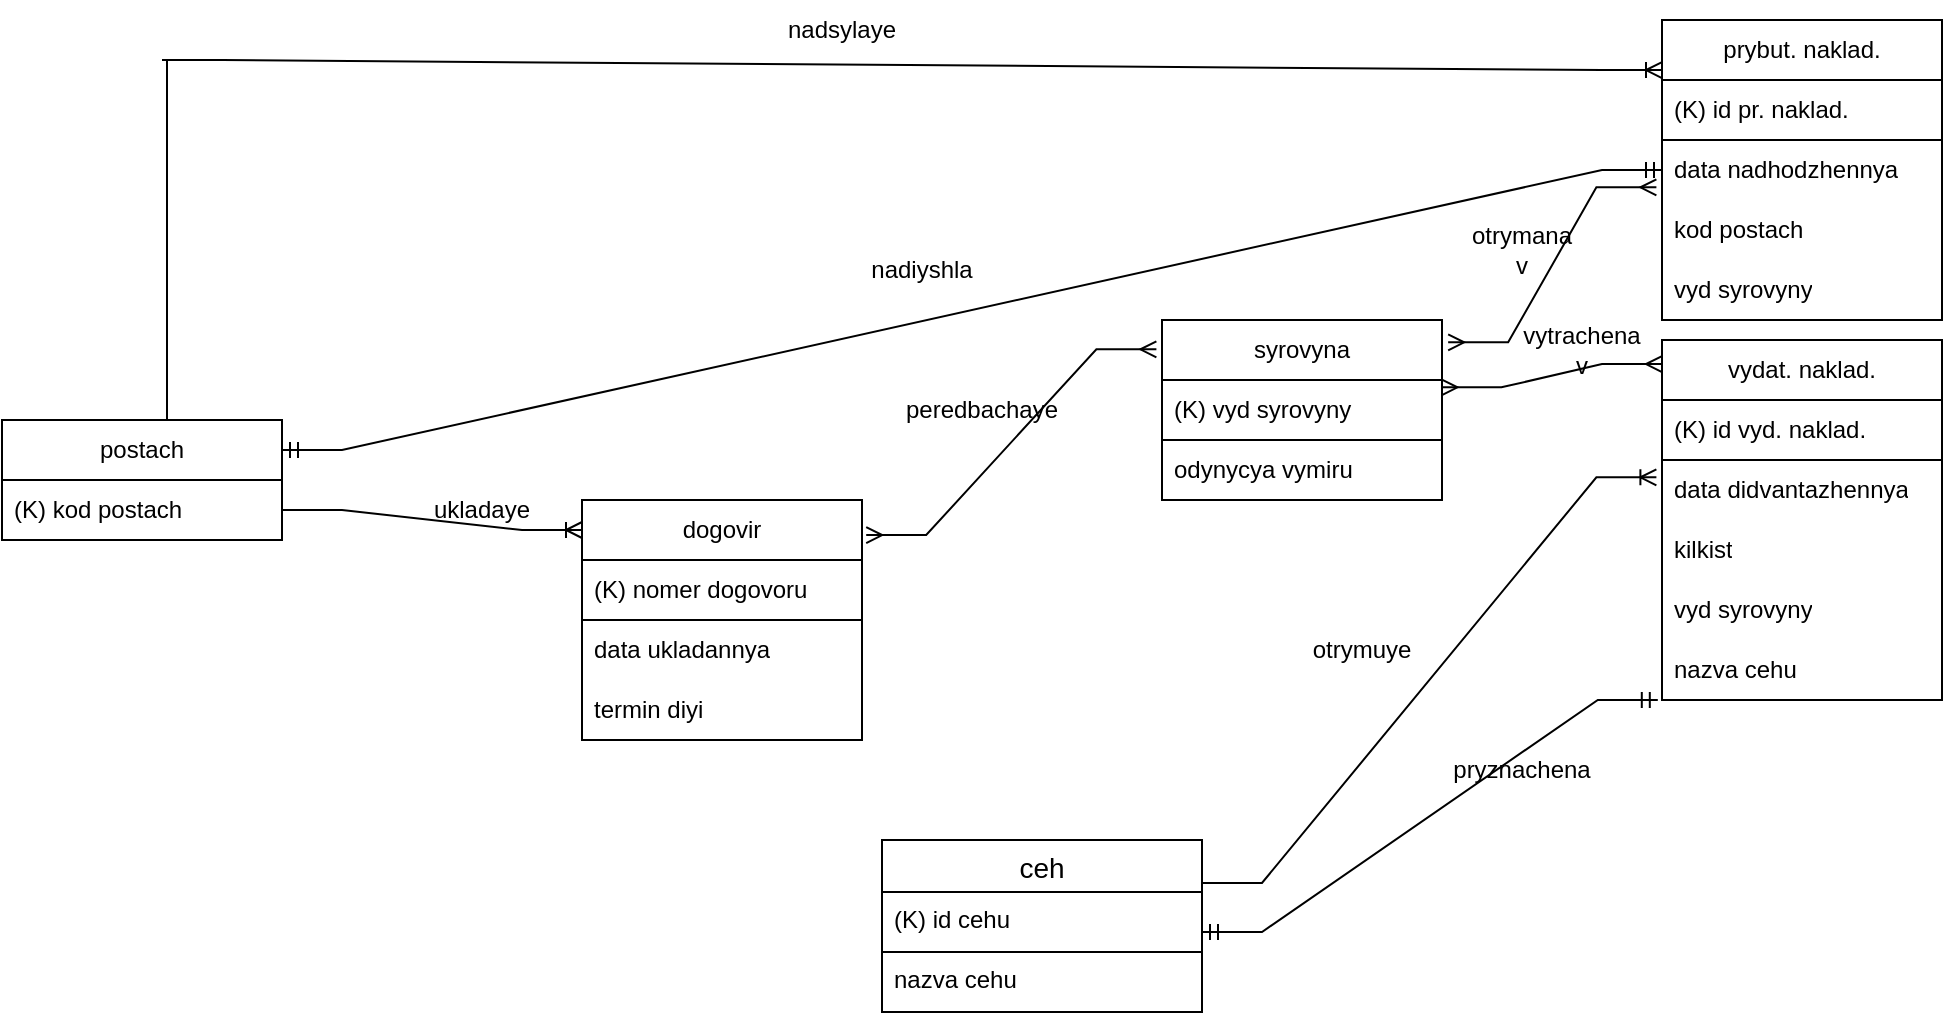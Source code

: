 <mxfile version="28.2.5">
  <diagram name="Page-1" id="a7FyYzEARyetImE0kBtE">
    <mxGraphModel dx="898" dy="715" grid="1" gridSize="10" guides="1" tooltips="1" connect="1" arrows="1" fold="1" page="1" pageScale="1" pageWidth="850" pageHeight="1100" math="0" shadow="0">
      <root>
        <mxCell id="0" />
        <mxCell id="1" parent="0" />
        <mxCell id="7SyEWHtz3QJDpPlIXNB2-2" value="postach" style="swimlane;fontStyle=0;childLayout=stackLayout;horizontal=1;startSize=30;horizontalStack=0;resizeParent=1;resizeParentMax=0;resizeLast=0;collapsible=1;marginBottom=0;whiteSpace=wrap;html=1;" parent="1" vertex="1">
          <mxGeometry x="80" y="250" width="140" height="60" as="geometry" />
        </mxCell>
        <mxCell id="7SyEWHtz3QJDpPlIXNB2-3" value="(K) kod postach" style="text;strokeColor=none;fillColor=none;align=left;verticalAlign=middle;spacingLeft=4;spacingRight=4;overflow=hidden;points=[[0,0.5],[1,0.5]];portConstraint=eastwest;rotatable=0;whiteSpace=wrap;html=1;" parent="7SyEWHtz3QJDpPlIXNB2-2" vertex="1">
          <mxGeometry y="30" width="140" height="30" as="geometry" />
        </mxCell>
        <mxCell id="7SyEWHtz3QJDpPlIXNB2-6" value="syrovyna" style="swimlane;fontStyle=0;childLayout=stackLayout;horizontal=1;startSize=30;horizontalStack=0;resizeParent=1;resizeParentMax=0;resizeLast=0;collapsible=1;marginBottom=0;whiteSpace=wrap;html=1;" parent="1" vertex="1">
          <mxGeometry x="660" y="200" width="140" height="90" as="geometry" />
        </mxCell>
        <mxCell id="7SyEWHtz3QJDpPlIXNB2-7" value="(K) vyd syrovyny" style="text;strokeColor=default;fillColor=none;align=left;verticalAlign=middle;spacingLeft=4;spacingRight=4;overflow=hidden;points=[[0,0.5],[1,0.5]];portConstraint=eastwest;rotatable=0;whiteSpace=wrap;html=1;" parent="7SyEWHtz3QJDpPlIXNB2-6" vertex="1">
          <mxGeometry y="30" width="140" height="30" as="geometry" />
        </mxCell>
        <mxCell id="7SyEWHtz3QJDpPlIXNB2-8" value="odynycya vymiru" style="text;strokeColor=none;fillColor=none;align=left;verticalAlign=middle;spacingLeft=4;spacingRight=4;overflow=hidden;points=[[0,0.5],[1,0.5]];portConstraint=eastwest;rotatable=0;whiteSpace=wrap;html=1;" parent="7SyEWHtz3QJDpPlIXNB2-6" vertex="1">
          <mxGeometry y="60" width="140" height="30" as="geometry" />
        </mxCell>
        <mxCell id="7SyEWHtz3QJDpPlIXNB2-10" value="dogovir" style="swimlane;fontStyle=0;childLayout=stackLayout;horizontal=1;startSize=30;horizontalStack=0;resizeParent=1;resizeParentMax=0;resizeLast=0;collapsible=1;marginBottom=0;whiteSpace=wrap;html=1;" parent="1" vertex="1">
          <mxGeometry x="370" y="290" width="140" height="120" as="geometry" />
        </mxCell>
        <mxCell id="7SyEWHtz3QJDpPlIXNB2-11" value="(K) nomer dogovoru" style="text;strokeColor=default;fillColor=none;align=left;verticalAlign=middle;spacingLeft=4;spacingRight=4;overflow=hidden;points=[[0,0.5],[1,0.5]];portConstraint=eastwest;rotatable=0;whiteSpace=wrap;html=1;" parent="7SyEWHtz3QJDpPlIXNB2-10" vertex="1">
          <mxGeometry y="30" width="140" height="30" as="geometry" />
        </mxCell>
        <mxCell id="7SyEWHtz3QJDpPlIXNB2-12" value="data ukladannya" style="text;strokeColor=none;fillColor=none;align=left;verticalAlign=middle;spacingLeft=4;spacingRight=4;overflow=hidden;points=[[0,0.5],[1,0.5]];portConstraint=eastwest;rotatable=0;whiteSpace=wrap;html=1;" parent="7SyEWHtz3QJDpPlIXNB2-10" vertex="1">
          <mxGeometry y="60" width="140" height="30" as="geometry" />
        </mxCell>
        <mxCell id="7SyEWHtz3QJDpPlIXNB2-13" value="termin diyi" style="text;strokeColor=none;fillColor=none;align=left;verticalAlign=middle;spacingLeft=4;spacingRight=4;overflow=hidden;points=[[0,0.5],[1,0.5]];portConstraint=eastwest;rotatable=0;whiteSpace=wrap;html=1;" parent="7SyEWHtz3QJDpPlIXNB2-10" vertex="1">
          <mxGeometry y="90" width="140" height="30" as="geometry" />
        </mxCell>
        <mxCell id="7SyEWHtz3QJDpPlIXNB2-14" value="prybut. naklad." style="swimlane;fontStyle=0;childLayout=stackLayout;horizontal=1;startSize=30;horizontalStack=0;resizeParent=1;resizeParentMax=0;resizeLast=0;collapsible=1;marginBottom=0;whiteSpace=wrap;html=1;" parent="1" vertex="1">
          <mxGeometry x="910" y="50" width="140" height="150" as="geometry" />
        </mxCell>
        <mxCell id="7gVvt2BjDGq4xTKBvuCV-2" value="(K) id pr. naklad." style="text;strokeColor=default;fillColor=none;align=left;verticalAlign=middle;spacingLeft=4;spacingRight=4;overflow=hidden;points=[[0,0.5],[1,0.5]];portConstraint=eastwest;rotatable=0;whiteSpace=wrap;html=1;" vertex="1" parent="7SyEWHtz3QJDpPlIXNB2-14">
          <mxGeometry y="30" width="140" height="30" as="geometry" />
        </mxCell>
        <mxCell id="7SyEWHtz3QJDpPlIXNB2-16" value="data nadhodzhennya" style="text;strokeColor=none;fillColor=none;align=left;verticalAlign=middle;spacingLeft=4;spacingRight=4;overflow=hidden;points=[[0,0.5],[1,0.5]];portConstraint=eastwest;rotatable=0;whiteSpace=wrap;html=1;" parent="7SyEWHtz3QJDpPlIXNB2-14" vertex="1">
          <mxGeometry y="60" width="140" height="30" as="geometry" />
        </mxCell>
        <mxCell id="7SyEWHtz3QJDpPlIXNB2-15" value="kod postach" style="text;strokeColor=none;fillColor=none;align=left;verticalAlign=middle;spacingLeft=4;spacingRight=4;overflow=hidden;points=[[0,0.5],[1,0.5]];portConstraint=eastwest;rotatable=0;whiteSpace=wrap;html=1;" parent="7SyEWHtz3QJDpPlIXNB2-14" vertex="1">
          <mxGeometry y="90" width="140" height="30" as="geometry" />
        </mxCell>
        <mxCell id="7SyEWHtz3QJDpPlIXNB2-17" value="vyd syrovyny" style="text;strokeColor=none;fillColor=none;align=left;verticalAlign=middle;spacingLeft=4;spacingRight=4;overflow=hidden;points=[[0,0.5],[1,0.5]];portConstraint=eastwest;rotatable=0;whiteSpace=wrap;html=1;" parent="7SyEWHtz3QJDpPlIXNB2-14" vertex="1">
          <mxGeometry y="120" width="140" height="30" as="geometry" />
        </mxCell>
        <mxCell id="7SyEWHtz3QJDpPlIXNB2-23" value="vydat. naklad." style="swimlane;fontStyle=0;childLayout=stackLayout;horizontal=1;startSize=30;horizontalStack=0;resizeParent=1;resizeParentMax=0;resizeLast=0;collapsible=1;marginBottom=0;whiteSpace=wrap;html=1;glass=0;" parent="1" vertex="1">
          <mxGeometry x="910" y="210" width="140" height="180" as="geometry">
            <mxRectangle x="120" y="460" width="110" height="30" as="alternateBounds" />
          </mxGeometry>
        </mxCell>
        <mxCell id="7gVvt2BjDGq4xTKBvuCV-3" value="(K) id vyd. naklad." style="text;strokeColor=default;fillColor=none;align=left;verticalAlign=middle;spacingLeft=4;spacingRight=4;overflow=hidden;points=[[0,0.5],[1,0.5]];portConstraint=eastwest;rotatable=0;whiteSpace=wrap;html=1;" vertex="1" parent="7SyEWHtz3QJDpPlIXNB2-23">
          <mxGeometry y="30" width="140" height="30" as="geometry" />
        </mxCell>
        <mxCell id="7SyEWHtz3QJDpPlIXNB2-26" value="data didvantazhennya" style="text;strokeColor=none;fillColor=none;align=left;verticalAlign=middle;spacingLeft=4;spacingRight=4;overflow=hidden;points=[[0,0.5],[1,0.5]];portConstraint=eastwest;rotatable=0;whiteSpace=wrap;html=1;" parent="7SyEWHtz3QJDpPlIXNB2-23" vertex="1">
          <mxGeometry y="60" width="140" height="30" as="geometry" />
        </mxCell>
        <mxCell id="7SyEWHtz3QJDpPlIXNB2-35" value="kilkist" style="text;strokeColor=none;fillColor=none;align=left;verticalAlign=middle;spacingLeft=4;spacingRight=4;overflow=hidden;points=[[0,0.5],[1,0.5]];portConstraint=eastwest;rotatable=0;whiteSpace=wrap;html=1;" parent="7SyEWHtz3QJDpPlIXNB2-23" vertex="1">
          <mxGeometry y="90" width="140" height="30" as="geometry" />
        </mxCell>
        <mxCell id="7SyEWHtz3QJDpPlIXNB2-25" value="&lt;div&gt;vyd syrovyny&lt;/div&gt;" style="text;strokeColor=none;fillColor=none;align=left;verticalAlign=middle;spacingLeft=4;spacingRight=4;overflow=hidden;points=[[0,0.5],[1,0.5]];portConstraint=eastwest;rotatable=0;whiteSpace=wrap;html=1;" parent="7SyEWHtz3QJDpPlIXNB2-23" vertex="1">
          <mxGeometry y="120" width="140" height="30" as="geometry" />
        </mxCell>
        <mxCell id="7SyEWHtz3QJDpPlIXNB2-24" value="nazva cehu" style="text;strokeColor=none;fillColor=none;align=left;verticalAlign=middle;spacingLeft=4;spacingRight=4;overflow=hidden;points=[[0,0.5],[1,0.5]];portConstraint=eastwest;rotatable=0;whiteSpace=wrap;html=1;" parent="7SyEWHtz3QJDpPlIXNB2-23" vertex="1">
          <mxGeometry y="150" width="140" height="30" as="geometry" />
        </mxCell>
        <mxCell id="7SyEWHtz3QJDpPlIXNB2-40" value="" style="edgeStyle=entityRelationEdgeStyle;fontSize=12;html=1;endArrow=ERoneToMany;rounded=0;exitX=1;exitY=0.5;exitDx=0;exitDy=0;entryX=0;entryY=0.125;entryDx=0;entryDy=0;entryPerimeter=0;" parent="1" source="7SyEWHtz3QJDpPlIXNB2-3" target="7SyEWHtz3QJDpPlIXNB2-10" edge="1">
          <mxGeometry width="100" height="100" relative="1" as="geometry">
            <mxPoint x="230" y="400" as="sourcePoint" />
            <mxPoint x="330" y="300" as="targetPoint" />
          </mxGeometry>
        </mxCell>
        <mxCell id="7SyEWHtz3QJDpPlIXNB2-43" value="" style="edgeStyle=entityRelationEdgeStyle;fontSize=12;html=1;endArrow=ERoneToMany;rounded=0;entryX=0;entryY=0.167;entryDx=0;entryDy=0;entryPerimeter=0;" parent="1" target="7SyEWHtz3QJDpPlIXNB2-14" edge="1">
          <mxGeometry width="100" height="100" relative="1" as="geometry">
            <mxPoint x="160" y="70.04" as="sourcePoint" />
            <mxPoint x="160" y="-79.96" as="targetPoint" />
            <Array as="points">
              <mxPoint x="160" y="-29.96" />
              <mxPoint x="430" y="200.04" />
              <mxPoint x="170" y="-49.96" />
              <mxPoint x="160" y="-29.96" />
              <mxPoint x="160" y="-49.96" />
              <mxPoint x="169.02" y="-58.73" />
            </Array>
          </mxGeometry>
        </mxCell>
        <mxCell id="7SyEWHtz3QJDpPlIXNB2-44" value="" style="edgeStyle=entityRelationEdgeStyle;fontSize=12;html=1;endArrow=ERmany;startArrow=ERmany;rounded=0;entryX=-0.02;entryY=0.163;entryDx=0;entryDy=0;entryPerimeter=0;exitX=1.015;exitY=0.146;exitDx=0;exitDy=0;exitPerimeter=0;" parent="1" source="7SyEWHtz3QJDpPlIXNB2-10" target="7SyEWHtz3QJDpPlIXNB2-6" edge="1">
          <mxGeometry width="100" height="100" relative="1" as="geometry">
            <mxPoint x="390" y="530" as="sourcePoint" />
            <mxPoint x="490" y="430" as="targetPoint" />
          </mxGeometry>
        </mxCell>
        <mxCell id="7SyEWHtz3QJDpPlIXNB2-47" value="ceh" style="swimlane;fontStyle=0;childLayout=stackLayout;horizontal=1;startSize=26;horizontalStack=0;resizeParent=1;resizeParentMax=0;resizeLast=0;collapsible=1;marginBottom=0;align=center;fontSize=14;" parent="1" vertex="1">
          <mxGeometry x="520" y="460" width="160" height="86" as="geometry" />
        </mxCell>
        <mxCell id="7SyEWHtz3QJDpPlIXNB2-48" value="(K) id cehu" style="text;strokeColor=default;fillColor=none;spacingLeft=4;spacingRight=4;overflow=hidden;rotatable=0;points=[[0,0.5],[1,0.5]];portConstraint=eastwest;fontSize=12;whiteSpace=wrap;html=1;" parent="7SyEWHtz3QJDpPlIXNB2-47" vertex="1">
          <mxGeometry y="26" width="160" height="30" as="geometry" />
        </mxCell>
        <mxCell id="7gVvt2BjDGq4xTKBvuCV-1" value="nazva cehu" style="text;strokeColor=none;fillColor=none;spacingLeft=4;spacingRight=4;overflow=hidden;rotatable=0;points=[[0,0.5],[1,0.5]];portConstraint=eastwest;fontSize=12;whiteSpace=wrap;html=1;" vertex="1" parent="7SyEWHtz3QJDpPlIXNB2-47">
          <mxGeometry y="56" width="160" height="30" as="geometry" />
        </mxCell>
        <mxCell id="7SyEWHtz3QJDpPlIXNB2-51" value="" style="edgeStyle=entityRelationEdgeStyle;fontSize=12;html=1;endArrow=ERoneToMany;rounded=0;exitX=1;exitY=0.25;exitDx=0;exitDy=0;entryX=-0.02;entryY=0.289;entryDx=0;entryDy=0;entryPerimeter=0;" parent="1" source="7SyEWHtz3QJDpPlIXNB2-47" target="7SyEWHtz3QJDpPlIXNB2-26" edge="1">
          <mxGeometry width="100" height="100" relative="1" as="geometry">
            <mxPoint x="340" y="420" as="sourcePoint" />
            <mxPoint x="440" y="320" as="targetPoint" />
          </mxGeometry>
        </mxCell>
        <mxCell id="7SyEWHtz3QJDpPlIXNB2-52" value="" style="edgeStyle=entityRelationEdgeStyle;fontSize=12;html=1;endArrow=ERmany;startArrow=ERmany;rounded=0;exitX=0.998;exitY=0.374;exitDx=0;exitDy=0;exitPerimeter=0;entryX=0;entryY=0.067;entryDx=0;entryDy=0;entryPerimeter=0;" parent="1" source="7SyEWHtz3QJDpPlIXNB2-6" target="7SyEWHtz3QJDpPlIXNB2-23" edge="1">
          <mxGeometry width="100" height="100" relative="1" as="geometry">
            <mxPoint x="610" y="430" as="sourcePoint" />
            <mxPoint x="710" y="330" as="targetPoint" />
          </mxGeometry>
        </mxCell>
        <mxCell id="7SyEWHtz3QJDpPlIXNB2-53" value="" style="line;strokeWidth=1;rotatable=0;dashed=0;labelPosition=right;align=left;verticalAlign=middle;spacingTop=0;spacingLeft=6;points=[];portConstraint=eastwest;flipV=0;flipH=0;direction=south;" parent="1" vertex="1">
          <mxGeometry x="150" y="70" width="25" height="180" as="geometry" />
        </mxCell>
        <mxCell id="7SyEWHtz3QJDpPlIXNB2-54" value="" style="edgeStyle=entityRelationEdgeStyle;fontSize=12;html=1;endArrow=ERmany;startArrow=ERmany;rounded=0;entryX=-0.02;entryY=0.789;entryDx=0;entryDy=0;entryPerimeter=0;exitX=1.022;exitY=0.124;exitDx=0;exitDy=0;exitPerimeter=0;" parent="1" source="7SyEWHtz3QJDpPlIXNB2-6" target="7SyEWHtz3QJDpPlIXNB2-16" edge="1">
          <mxGeometry width="100" height="100" relative="1" as="geometry">
            <mxPoint x="770" y="330" as="sourcePoint" />
            <mxPoint x="870" y="230" as="targetPoint" />
          </mxGeometry>
        </mxCell>
        <mxCell id="2n5eq0xevGPjQ-ddaQk3-1" value="" style="edgeStyle=entityRelationEdgeStyle;fontSize=12;html=1;endArrow=ERmandOne;startArrow=ERmandOne;rounded=0;entryX=-0.015;entryY=0.999;entryDx=0;entryDy=0;exitX=1;exitY=0.5;exitDx=0;exitDy=0;entryPerimeter=0;" parent="1" target="7SyEWHtz3QJDpPlIXNB2-24" edge="1">
          <mxGeometry width="100" height="100" relative="1" as="geometry">
            <mxPoint x="680.0" y="506" as="sourcePoint" />
            <mxPoint x="910.0" y="320" as="targetPoint" />
          </mxGeometry>
        </mxCell>
        <mxCell id="2n5eq0xevGPjQ-ddaQk3-2" value="" style="edgeStyle=entityRelationEdgeStyle;fontSize=12;html=1;endArrow=ERmandOne;startArrow=ERmandOne;rounded=0;entryX=0;entryY=0.5;entryDx=0;entryDy=0;exitX=1;exitY=0.25;exitDx=0;exitDy=0;" parent="1" source="7SyEWHtz3QJDpPlIXNB2-2" target="7SyEWHtz3QJDpPlIXNB2-16" edge="1">
          <mxGeometry width="100" height="100" relative="1" as="geometry">
            <mxPoint x="210" y="210" as="sourcePoint" />
            <mxPoint x="660" y="290" as="targetPoint" />
            <Array as="points">
              <mxPoint x="240" y="210" />
              <mxPoint x="200" y="210" />
            </Array>
          </mxGeometry>
        </mxCell>
        <mxCell id="2n5eq0xevGPjQ-ddaQk3-3" value="ukladaye" style="text;html=1;align=center;verticalAlign=middle;whiteSpace=wrap;rounded=0;" parent="1" vertex="1">
          <mxGeometry x="290" y="280" width="60" height="30" as="geometry" />
        </mxCell>
        <mxCell id="2n5eq0xevGPjQ-ddaQk3-6" value="nadsylaye" style="text;html=1;align=center;verticalAlign=middle;whiteSpace=wrap;rounded=0;" parent="1" vertex="1">
          <mxGeometry x="470" y="40" width="60" height="30" as="geometry" />
        </mxCell>
        <mxCell id="2n5eq0xevGPjQ-ddaQk3-7" value="peredbachaye" style="text;html=1;align=center;verticalAlign=middle;whiteSpace=wrap;rounded=0;" parent="1" vertex="1">
          <mxGeometry x="540" y="230" width="60" height="30" as="geometry" />
        </mxCell>
        <mxCell id="2n5eq0xevGPjQ-ddaQk3-8" value="otrymuye" style="text;html=1;align=center;verticalAlign=middle;whiteSpace=wrap;rounded=0;" parent="1" vertex="1">
          <mxGeometry x="730" y="350" width="60" height="30" as="geometry" />
        </mxCell>
        <mxCell id="2n5eq0xevGPjQ-ddaQk3-9" value="otrymana v" style="text;html=1;align=center;verticalAlign=middle;whiteSpace=wrap;rounded=0;" parent="1" vertex="1">
          <mxGeometry x="810" y="150" width="60" height="30" as="geometry" />
        </mxCell>
        <mxCell id="2n5eq0xevGPjQ-ddaQk3-10" value="vytrachena v" style="text;html=1;align=center;verticalAlign=middle;whiteSpace=wrap;rounded=0;" parent="1" vertex="1">
          <mxGeometry x="840" y="200" width="60" height="30" as="geometry" />
        </mxCell>
        <mxCell id="2n5eq0xevGPjQ-ddaQk3-12" value="nadiyshla" style="text;html=1;align=center;verticalAlign=middle;whiteSpace=wrap;rounded=0;" parent="1" vertex="1">
          <mxGeometry x="510" y="160" width="60" height="30" as="geometry" />
        </mxCell>
        <mxCell id="2n5eq0xevGPjQ-ddaQk3-13" value="pryznachena" style="text;html=1;align=center;verticalAlign=middle;whiteSpace=wrap;rounded=0;" parent="1" vertex="1">
          <mxGeometry x="810" y="410" width="60" height="30" as="geometry" />
        </mxCell>
      </root>
    </mxGraphModel>
  </diagram>
</mxfile>
